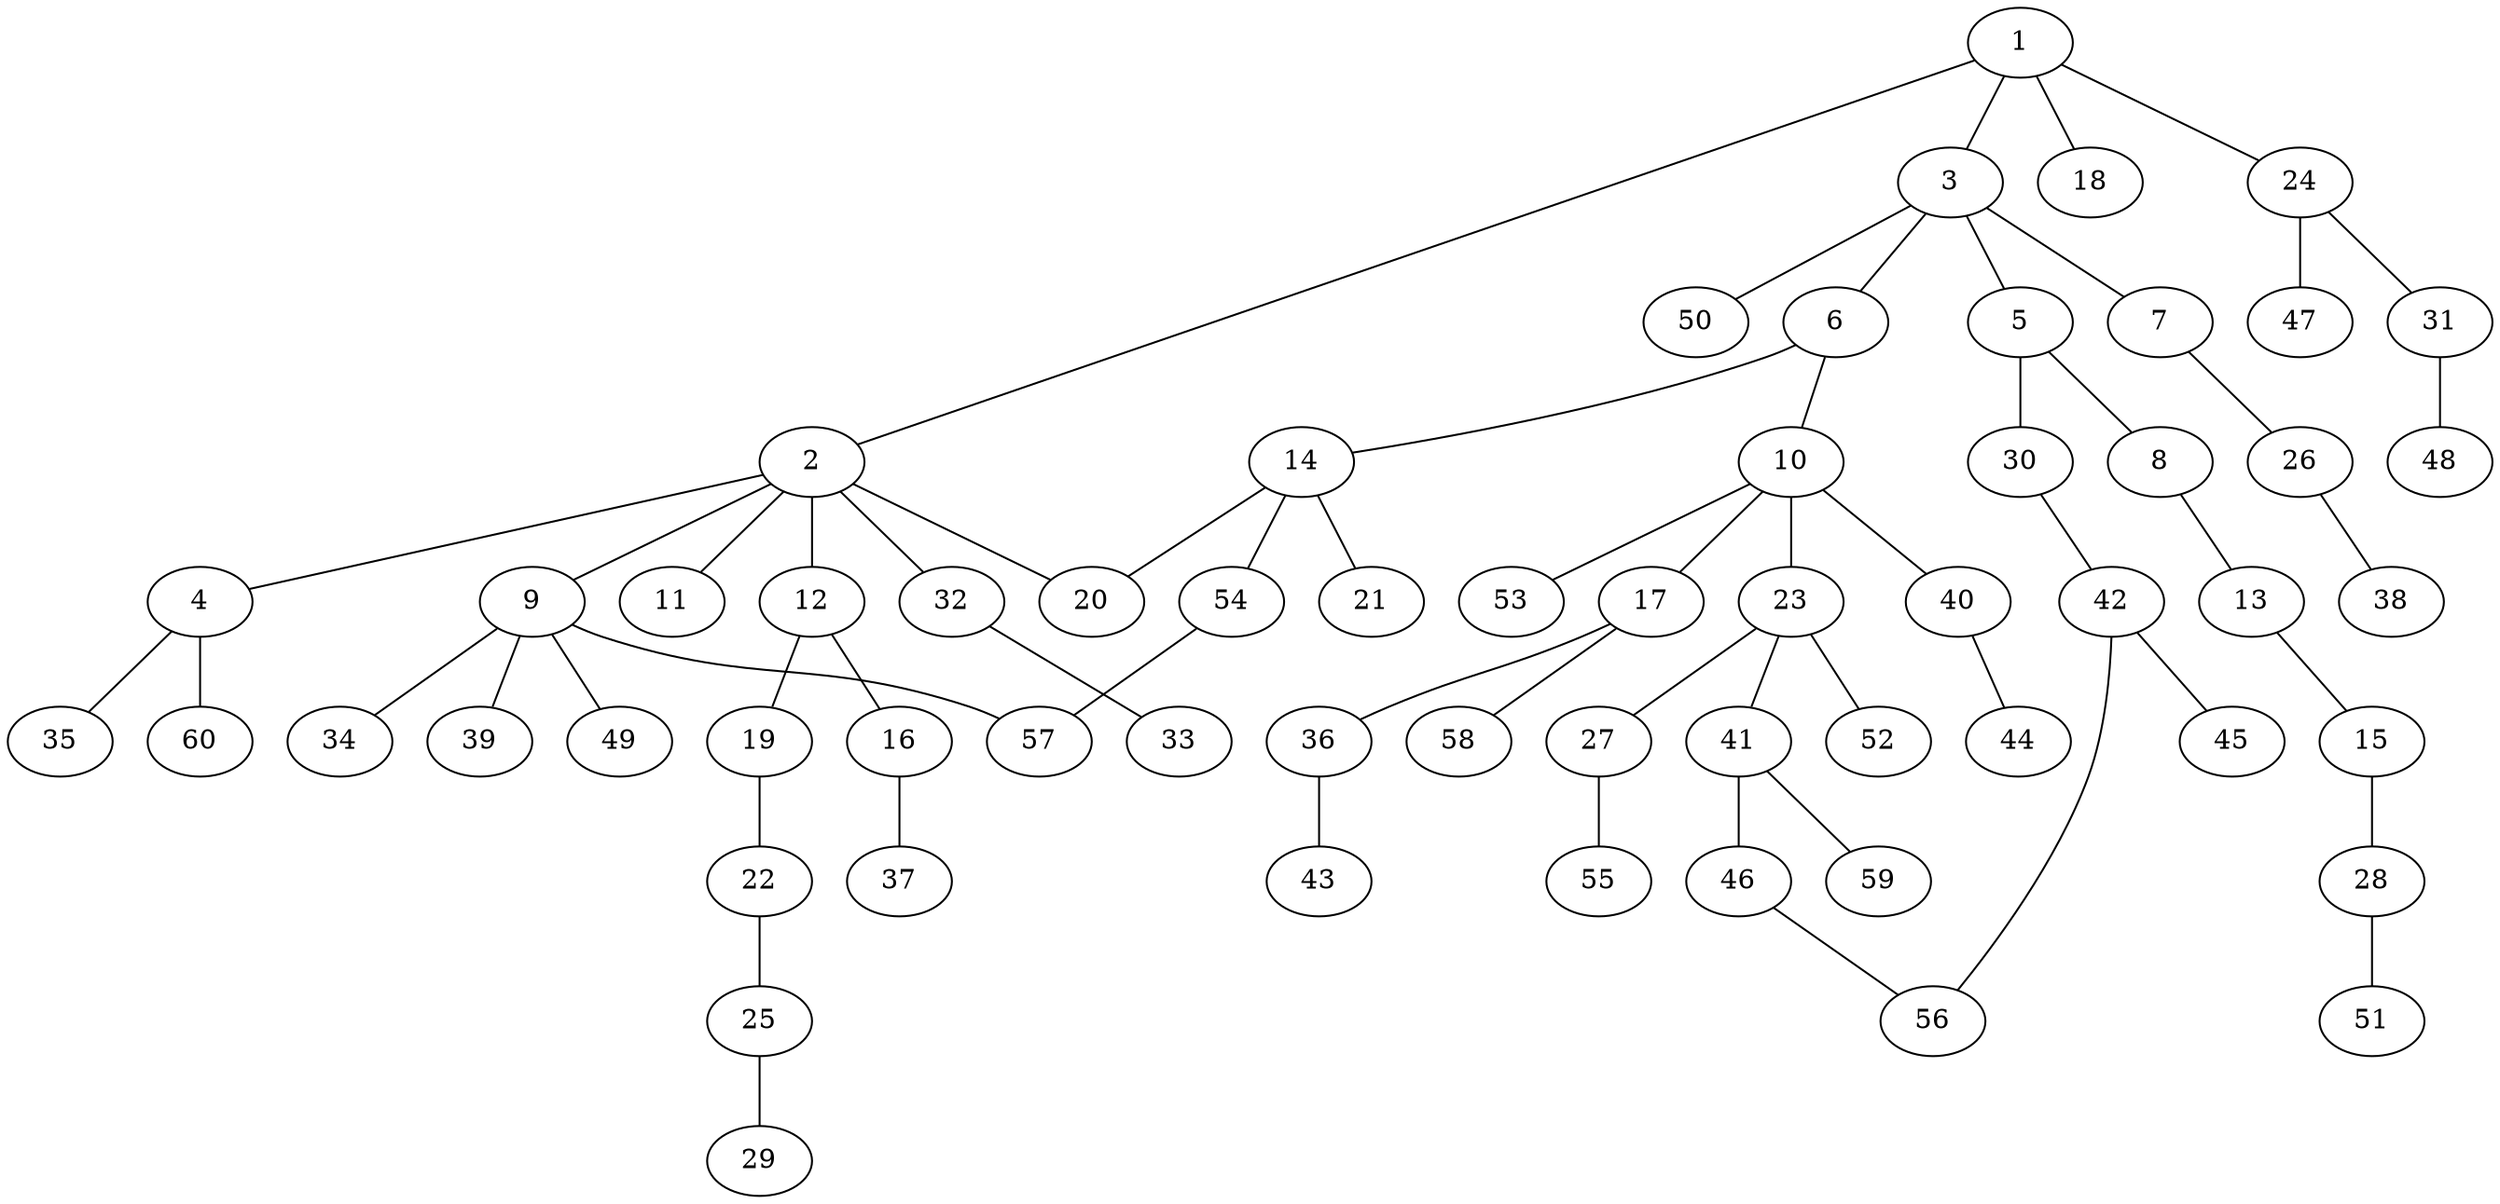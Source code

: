 graph graphname {1--2
1--3
1--18
1--24
2--4
2--9
2--11
2--12
2--20
2--32
3--5
3--6
3--7
3--50
4--35
4--60
5--8
5--30
6--10
6--14
7--26
8--13
9--34
9--39
9--49
9--57
10--17
10--23
10--40
10--53
12--16
12--19
13--15
14--20
14--21
14--54
15--28
16--37
17--36
17--58
19--22
22--25
23--27
23--41
23--52
24--31
24--47
25--29
26--38
27--55
28--51
30--42
31--48
32--33
36--43
40--44
41--46
41--59
42--45
42--56
46--56
54--57
}